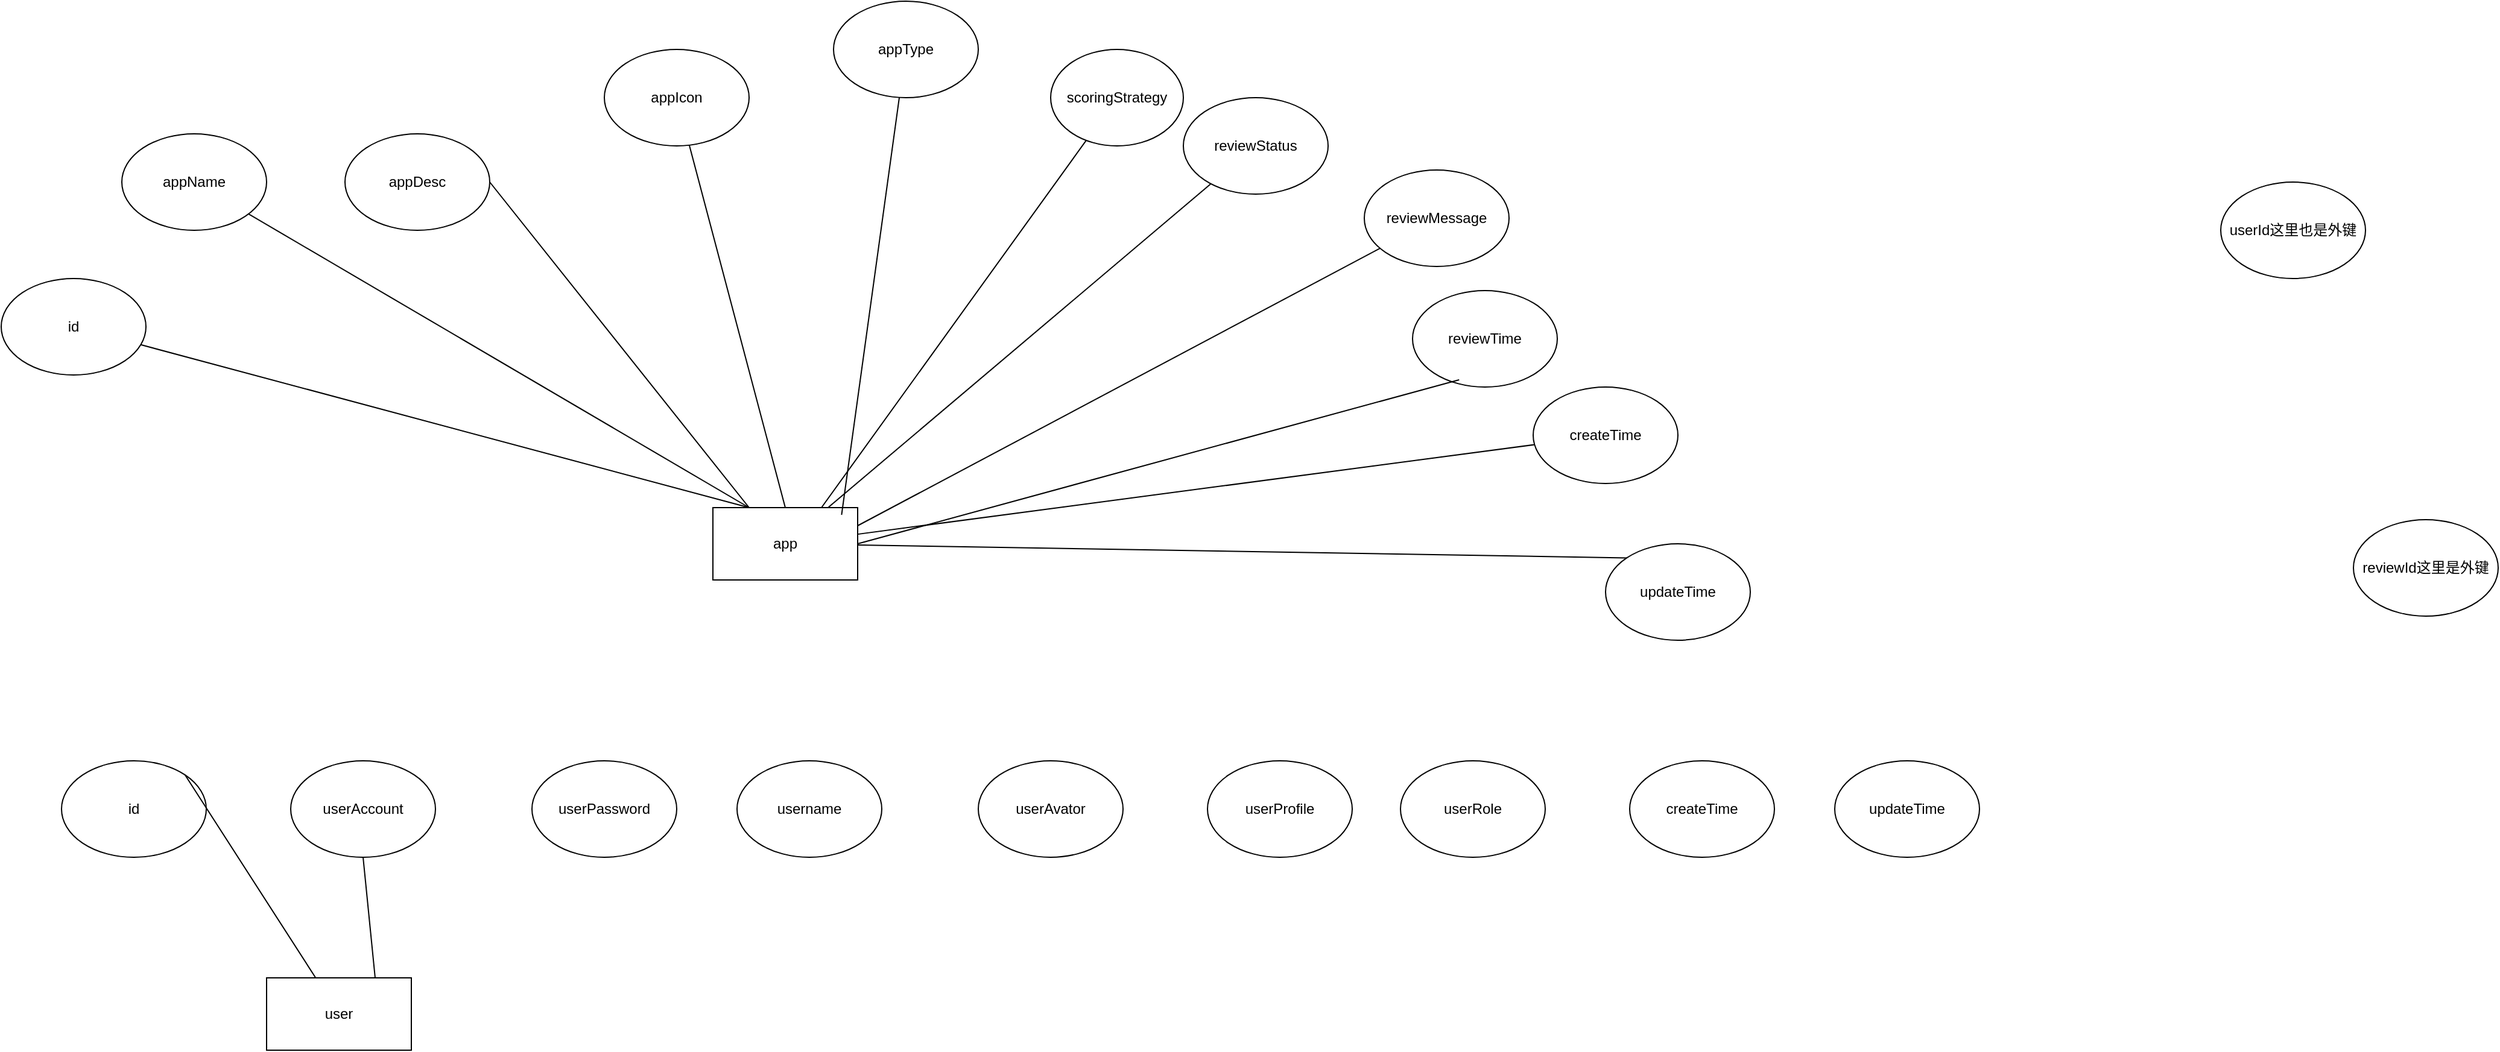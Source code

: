 <mxfile version="25.0.3">
  <diagram id="R2lEEEUBdFMjLlhIrx00" name="Page-1">
    <mxGraphModel dx="773" dy="1088" grid="1" gridSize="10" guides="1" tooltips="1" connect="1" arrows="1" fold="1" page="1" pageScale="1" pageWidth="850" pageHeight="1100" math="0" shadow="0" extFonts="Permanent Marker^https://fonts.googleapis.com/css?family=Permanent+Marker">
      <root>
        <mxCell id="0" />
        <mxCell id="1" parent="0" />
        <mxCell id="K6a7c0_sba37CNrSZ4sq-1" value="app" style="rounded=0;whiteSpace=wrap;html=1;" vertex="1" parent="1">
          <mxGeometry x="820" y="830" width="120" height="60" as="geometry" />
        </mxCell>
        <mxCell id="K6a7c0_sba37CNrSZ4sq-2" value="id" style="ellipse;whiteSpace=wrap;html=1;" vertex="1" parent="1">
          <mxGeometry x="230" y="640" width="120" height="80" as="geometry" />
        </mxCell>
        <mxCell id="K6a7c0_sba37CNrSZ4sq-3" value="appName" style="ellipse;whiteSpace=wrap;html=1;" vertex="1" parent="1">
          <mxGeometry x="330" y="520" width="120" height="80" as="geometry" />
        </mxCell>
        <mxCell id="K6a7c0_sba37CNrSZ4sq-4" value="appDesc" style="ellipse;whiteSpace=wrap;html=1;" vertex="1" parent="1">
          <mxGeometry x="515" y="520" width="120" height="80" as="geometry" />
        </mxCell>
        <mxCell id="K6a7c0_sba37CNrSZ4sq-5" value="appIcon" style="ellipse;whiteSpace=wrap;html=1;" vertex="1" parent="1">
          <mxGeometry x="730" y="450" width="120" height="80" as="geometry" />
        </mxCell>
        <mxCell id="K6a7c0_sba37CNrSZ4sq-7" value="appType" style="ellipse;whiteSpace=wrap;html=1;" vertex="1" parent="1">
          <mxGeometry x="920" y="410" width="120" height="80" as="geometry" />
        </mxCell>
        <mxCell id="K6a7c0_sba37CNrSZ4sq-8" value="scoringStrategy" style="ellipse;whiteSpace=wrap;html=1;" vertex="1" parent="1">
          <mxGeometry x="1100" y="450" width="110" height="80" as="geometry" />
        </mxCell>
        <mxCell id="K6a7c0_sba37CNrSZ4sq-9" value="reviewStatus" style="ellipse;whiteSpace=wrap;html=1;" vertex="1" parent="1">
          <mxGeometry x="1210" y="490" width="120" height="80" as="geometry" />
        </mxCell>
        <mxCell id="K6a7c0_sba37CNrSZ4sq-10" value="reviewMessage" style="ellipse;whiteSpace=wrap;html=1;" vertex="1" parent="1">
          <mxGeometry x="1360" y="550" width="120" height="80" as="geometry" />
        </mxCell>
        <mxCell id="K6a7c0_sba37CNrSZ4sq-13" value="reviewId这里是外键" style="ellipse;whiteSpace=wrap;html=1;" vertex="1" parent="1">
          <mxGeometry x="2180" y="840" width="120" height="80" as="geometry" />
        </mxCell>
        <mxCell id="K6a7c0_sba37CNrSZ4sq-14" value="reviewTime" style="ellipse;whiteSpace=wrap;html=1;" vertex="1" parent="1">
          <mxGeometry x="1400" y="650" width="120" height="80" as="geometry" />
        </mxCell>
        <mxCell id="K6a7c0_sba37CNrSZ4sq-15" value="userId这里也是外键" style="ellipse;whiteSpace=wrap;html=1;" vertex="1" parent="1">
          <mxGeometry x="2070" y="560" width="120" height="80" as="geometry" />
        </mxCell>
        <mxCell id="K6a7c0_sba37CNrSZ4sq-16" value="createTime" style="ellipse;whiteSpace=wrap;html=1;" vertex="1" parent="1">
          <mxGeometry x="1500" y="730" width="120" height="80" as="geometry" />
        </mxCell>
        <mxCell id="K6a7c0_sba37CNrSZ4sq-17" value="updateTime" style="ellipse;whiteSpace=wrap;html=1;" vertex="1" parent="1">
          <mxGeometry x="1560" y="860" width="120" height="80" as="geometry" />
        </mxCell>
        <mxCell id="K6a7c0_sba37CNrSZ4sq-20" value="" style="endArrow=none;html=1;rounded=0;entryX=0.25;entryY=0;entryDx=0;entryDy=0;" edge="1" parent="1" source="K6a7c0_sba37CNrSZ4sq-2" target="K6a7c0_sba37CNrSZ4sq-1">
          <mxGeometry width="50" height="50" relative="1" as="geometry">
            <mxPoint x="670" y="550" as="sourcePoint" />
            <mxPoint x="720" y="500" as="targetPoint" />
          </mxGeometry>
        </mxCell>
        <mxCell id="K6a7c0_sba37CNrSZ4sq-22" value="" style="endArrow=none;html=1;rounded=0;entryX=0.25;entryY=0;entryDx=0;entryDy=0;" edge="1" parent="1" source="K6a7c0_sba37CNrSZ4sq-3" target="K6a7c0_sba37CNrSZ4sq-1">
          <mxGeometry width="50" height="50" relative="1" as="geometry">
            <mxPoint x="670" y="550" as="sourcePoint" />
            <mxPoint x="720" y="500" as="targetPoint" />
          </mxGeometry>
        </mxCell>
        <mxCell id="K6a7c0_sba37CNrSZ4sq-24" value="" style="endArrow=none;html=1;rounded=0;exitX=1;exitY=0.5;exitDx=0;exitDy=0;entryX=0.25;entryY=0;entryDx=0;entryDy=0;" edge="1" parent="1" source="K6a7c0_sba37CNrSZ4sq-4" target="K6a7c0_sba37CNrSZ4sq-1">
          <mxGeometry width="50" height="50" relative="1" as="geometry">
            <mxPoint x="670" y="550" as="sourcePoint" />
            <mxPoint x="840" y="810" as="targetPoint" />
          </mxGeometry>
        </mxCell>
        <mxCell id="K6a7c0_sba37CNrSZ4sq-25" value="" style="endArrow=none;html=1;rounded=0;entryX=0.5;entryY=0;entryDx=0;entryDy=0;" edge="1" parent="1" source="K6a7c0_sba37CNrSZ4sq-5" target="K6a7c0_sba37CNrSZ4sq-1">
          <mxGeometry width="50" height="50" relative="1" as="geometry">
            <mxPoint x="1540" y="820" as="sourcePoint" />
            <mxPoint x="1590" y="770" as="targetPoint" />
          </mxGeometry>
        </mxCell>
        <mxCell id="K6a7c0_sba37CNrSZ4sq-26" value="" style="endArrow=none;html=1;rounded=0;entryX=0.889;entryY=0.1;entryDx=0;entryDy=0;entryPerimeter=0;" edge="1" parent="1" source="K6a7c0_sba37CNrSZ4sq-7" target="K6a7c0_sba37CNrSZ4sq-1">
          <mxGeometry width="50" height="50" relative="1" as="geometry">
            <mxPoint x="1540" y="820" as="sourcePoint" />
            <mxPoint x="1590" y="770" as="targetPoint" />
          </mxGeometry>
        </mxCell>
        <mxCell id="K6a7c0_sba37CNrSZ4sq-27" value="" style="endArrow=none;html=1;rounded=0;entryX=0.75;entryY=0;entryDx=0;entryDy=0;" edge="1" parent="1" source="K6a7c0_sba37CNrSZ4sq-8" target="K6a7c0_sba37CNrSZ4sq-1">
          <mxGeometry width="50" height="50" relative="1" as="geometry">
            <mxPoint x="1540" y="820" as="sourcePoint" />
            <mxPoint x="1590" y="770" as="targetPoint" />
          </mxGeometry>
        </mxCell>
        <mxCell id="K6a7c0_sba37CNrSZ4sq-28" value="" style="endArrow=none;html=1;rounded=0;" edge="1" parent="1" source="K6a7c0_sba37CNrSZ4sq-9" target="K6a7c0_sba37CNrSZ4sq-1">
          <mxGeometry width="50" height="50" relative="1" as="geometry">
            <mxPoint x="1540" y="820" as="sourcePoint" />
            <mxPoint x="1590" y="770" as="targetPoint" />
          </mxGeometry>
        </mxCell>
        <mxCell id="K6a7c0_sba37CNrSZ4sq-29" value="" style="endArrow=none;html=1;rounded=0;entryX=1;entryY=0.25;entryDx=0;entryDy=0;" edge="1" parent="1" source="K6a7c0_sba37CNrSZ4sq-10" target="K6a7c0_sba37CNrSZ4sq-1">
          <mxGeometry width="50" height="50" relative="1" as="geometry">
            <mxPoint x="1540" y="820" as="sourcePoint" />
            <mxPoint x="1590" y="770" as="targetPoint" />
          </mxGeometry>
        </mxCell>
        <mxCell id="K6a7c0_sba37CNrSZ4sq-30" value="" style="endArrow=none;html=1;rounded=0;exitX=0.322;exitY=0.925;exitDx=0;exitDy=0;exitPerimeter=0;entryX=1;entryY=0.5;entryDx=0;entryDy=0;" edge="1" parent="1" source="K6a7c0_sba37CNrSZ4sq-14" target="K6a7c0_sba37CNrSZ4sq-1">
          <mxGeometry width="50" height="50" relative="1" as="geometry">
            <mxPoint x="1540" y="820" as="sourcePoint" />
            <mxPoint x="1590" y="770" as="targetPoint" />
          </mxGeometry>
        </mxCell>
        <mxCell id="K6a7c0_sba37CNrSZ4sq-31" value="" style="endArrow=none;html=1;rounded=0;" edge="1" parent="1" source="K6a7c0_sba37CNrSZ4sq-16" target="K6a7c0_sba37CNrSZ4sq-1">
          <mxGeometry width="50" height="50" relative="1" as="geometry">
            <mxPoint x="1540" y="820" as="sourcePoint" />
            <mxPoint x="1590" y="770" as="targetPoint" />
          </mxGeometry>
        </mxCell>
        <mxCell id="K6a7c0_sba37CNrSZ4sq-32" value="" style="endArrow=none;html=1;rounded=0;exitX=0;exitY=0;exitDx=0;exitDy=0;" edge="1" parent="1" source="K6a7c0_sba37CNrSZ4sq-17" target="K6a7c0_sba37CNrSZ4sq-1">
          <mxGeometry width="50" height="50" relative="1" as="geometry">
            <mxPoint x="1540" y="820" as="sourcePoint" />
            <mxPoint x="1590" y="770" as="targetPoint" />
          </mxGeometry>
        </mxCell>
        <mxCell id="K6a7c0_sba37CNrSZ4sq-33" value="user" style="rounded=0;whiteSpace=wrap;html=1;" vertex="1" parent="1">
          <mxGeometry x="450" y="1220" width="120" height="60" as="geometry" />
        </mxCell>
        <mxCell id="K6a7c0_sba37CNrSZ4sq-34" value="id" style="ellipse;whiteSpace=wrap;html=1;" vertex="1" parent="1">
          <mxGeometry x="280" y="1040" width="120" height="80" as="geometry" />
        </mxCell>
        <mxCell id="K6a7c0_sba37CNrSZ4sq-35" value="userAccount" style="ellipse;whiteSpace=wrap;html=1;" vertex="1" parent="1">
          <mxGeometry x="470" y="1040" width="120" height="80" as="geometry" />
        </mxCell>
        <mxCell id="K6a7c0_sba37CNrSZ4sq-36" value="userPassword" style="ellipse;whiteSpace=wrap;html=1;" vertex="1" parent="1">
          <mxGeometry x="670" y="1040" width="120" height="80" as="geometry" />
        </mxCell>
        <mxCell id="K6a7c0_sba37CNrSZ4sq-37" value="username" style="ellipse;whiteSpace=wrap;html=1;" vertex="1" parent="1">
          <mxGeometry x="840" y="1040" width="120" height="80" as="geometry" />
        </mxCell>
        <mxCell id="K6a7c0_sba37CNrSZ4sq-40" value="userAvator" style="ellipse;whiteSpace=wrap;html=1;" vertex="1" parent="1">
          <mxGeometry x="1040" y="1040" width="120" height="80" as="geometry" />
        </mxCell>
        <mxCell id="K6a7c0_sba37CNrSZ4sq-41" value="userProfile" style="ellipse;whiteSpace=wrap;html=1;" vertex="1" parent="1">
          <mxGeometry x="1230" y="1040" width="120" height="80" as="geometry" />
        </mxCell>
        <mxCell id="K6a7c0_sba37CNrSZ4sq-42" value="userRole" style="ellipse;whiteSpace=wrap;html=1;" vertex="1" parent="1">
          <mxGeometry x="1390" y="1040" width="120" height="80" as="geometry" />
        </mxCell>
        <mxCell id="K6a7c0_sba37CNrSZ4sq-43" value="createTime" style="ellipse;whiteSpace=wrap;html=1;" vertex="1" parent="1">
          <mxGeometry x="1580" y="1040" width="120" height="80" as="geometry" />
        </mxCell>
        <mxCell id="K6a7c0_sba37CNrSZ4sq-44" value="updateTime" style="ellipse;whiteSpace=wrap;html=1;" vertex="1" parent="1">
          <mxGeometry x="1750" y="1040" width="120" height="80" as="geometry" />
        </mxCell>
        <mxCell id="K6a7c0_sba37CNrSZ4sq-45" value="" style="endArrow=none;html=1;rounded=0;exitX=1;exitY=0;exitDx=0;exitDy=0;" edge="1" parent="1" source="K6a7c0_sba37CNrSZ4sq-34" target="K6a7c0_sba37CNrSZ4sq-33">
          <mxGeometry width="50" height="50" relative="1" as="geometry">
            <mxPoint x="660" y="950" as="sourcePoint" />
            <mxPoint x="710" y="900" as="targetPoint" />
          </mxGeometry>
        </mxCell>
        <mxCell id="K6a7c0_sba37CNrSZ4sq-46" value="" style="endArrow=none;html=1;rounded=0;exitX=0.5;exitY=1;exitDx=0;exitDy=0;entryX=0.75;entryY=0;entryDx=0;entryDy=0;" edge="1" parent="1" source="K6a7c0_sba37CNrSZ4sq-35" target="K6a7c0_sba37CNrSZ4sq-33">
          <mxGeometry width="50" height="50" relative="1" as="geometry">
            <mxPoint x="660" y="950" as="sourcePoint" />
            <mxPoint x="710" y="900" as="targetPoint" />
          </mxGeometry>
        </mxCell>
      </root>
    </mxGraphModel>
  </diagram>
</mxfile>
